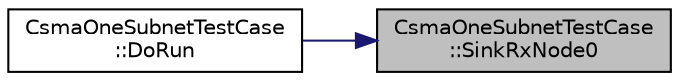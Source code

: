 digraph "CsmaOneSubnetTestCase::SinkRxNode0"
{
 // LATEX_PDF_SIZE
  edge [fontname="Helvetica",fontsize="10",labelfontname="Helvetica",labelfontsize="10"];
  node [fontname="Helvetica",fontsize="10",shape=record];
  rankdir="RL";
  Node1 [label="CsmaOneSubnetTestCase\l::SinkRxNode0",height=0.2,width=0.4,color="black", fillcolor="grey75", style="filled", fontcolor="black",tooltip=" "];
  Node1 -> Node2 [dir="back",color="midnightblue",fontsize="10",style="solid",fontname="Helvetica"];
  Node2 [label="CsmaOneSubnetTestCase\l::DoRun",height=0.2,width=0.4,color="black", fillcolor="white", style="filled",URL="$class_csma_one_subnet_test_case.html#a801e886faf2701f211892bb32df83cb1",tooltip="Implementation to actually run this TestCase."];
}
